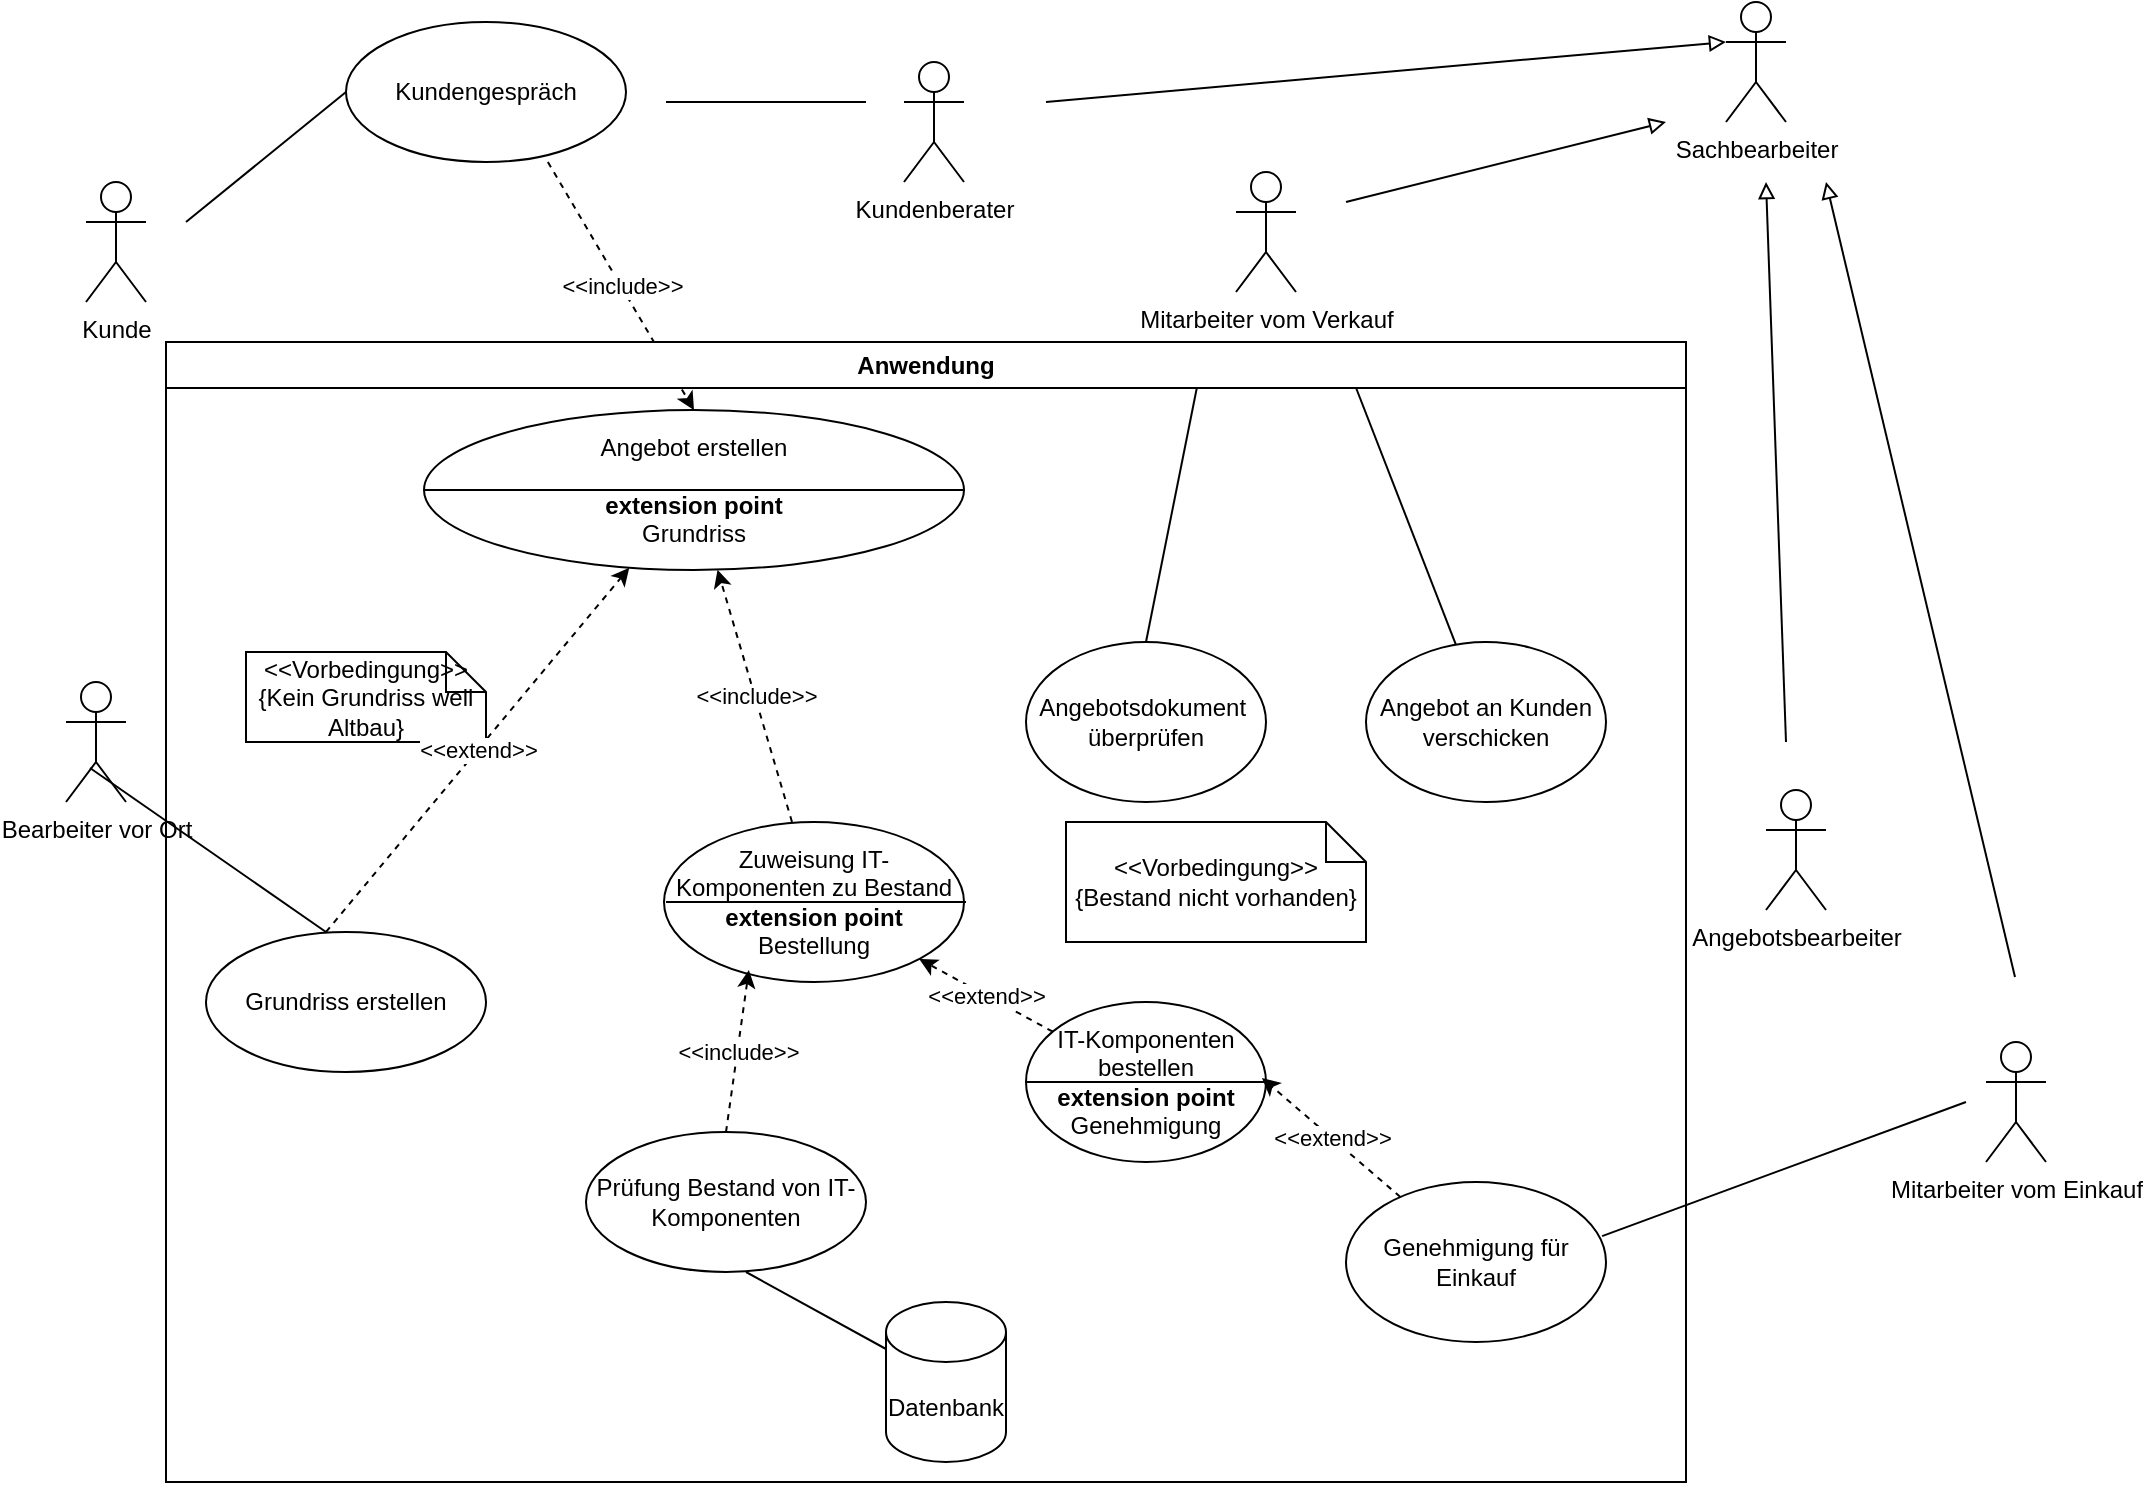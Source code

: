 <mxfile version="20.7.4" type="device"><diagram id="dhVYAHZKzskEJp7tvE0o" name="Seite-1"><mxGraphModel dx="1434" dy="844" grid="1" gridSize="10" guides="1" tooltips="1" connect="1" arrows="1" fold="1" page="1" pageScale="1" pageWidth="827" pageHeight="1169" math="0" shadow="0"><root><mxCell id="0"/><mxCell id="1" parent="0"/><mxCell id="0e8srFAjNxPB-Odpf2KW-1" value="Kunde" style="shape=umlActor;verticalLabelPosition=bottom;verticalAlign=top;html=1;" parent="1" vertex="1"><mxGeometry x="50" y="140" width="30" height="60" as="geometry"/></mxCell><mxCell id="0e8srFAjNxPB-Odpf2KW-4" value="Kundengespräch" style="ellipse;whiteSpace=wrap;html=1;" parent="1" vertex="1"><mxGeometry x="180" y="60" width="140" height="70" as="geometry"/></mxCell><mxCell id="0e8srFAjNxPB-Odpf2KW-5" value="Sachbearbeiter" style="shape=umlActor;verticalLabelPosition=bottom;verticalAlign=top;html=1;" parent="1" vertex="1"><mxGeometry x="870" y="50" width="30" height="60" as="geometry"/></mxCell><mxCell id="0e8srFAjNxPB-Odpf2KW-10" value="Datenbank" style="shape=cylinder3;whiteSpace=wrap;html=1;boundedLbl=1;backgroundOutline=1;size=15;" parent="1" vertex="1"><mxGeometry x="450" y="700" width="60" height="80" as="geometry"/></mxCell><mxCell id="0e8srFAjNxPB-Odpf2KW-17" value="Kundenberater" style="shape=umlActor;verticalLabelPosition=bottom;verticalAlign=top;html=1;" parent="1" vertex="1"><mxGeometry x="459" y="80" width="30" height="60" as="geometry"/></mxCell><mxCell id="0e8srFAjNxPB-Odpf2KW-18" value="Angebotsbearbeiter" style="shape=umlActor;verticalLabelPosition=bottom;verticalAlign=top;html=1;" parent="1" vertex="1"><mxGeometry x="890" y="444" width="30" height="60" as="geometry"/></mxCell><mxCell id="0e8srFAjNxPB-Odpf2KW-39" value="Angebotsdokument&amp;nbsp; überprüfen" style="ellipse;whiteSpace=wrap;html=1;" parent="1" vertex="1"><mxGeometry x="520" y="370" width="120" height="80" as="geometry"/></mxCell><mxCell id="0e8srFAjNxPB-Odpf2KW-40" value="Angebot erstellen&lt;br&gt;&lt;br&gt;&lt;b&gt;extension point&lt;/b&gt;&lt;br&gt;Grundriss" style="ellipse;whiteSpace=wrap;html=1;" parent="1" vertex="1"><mxGeometry x="219" y="254" width="270" height="80" as="geometry"/></mxCell><mxCell id="0e8srFAjNxPB-Odpf2KW-43" value="Bearbeiter vor Ort" style="shape=umlActor;verticalLabelPosition=bottom;verticalAlign=top;html=1;" parent="1" vertex="1"><mxGeometry x="40" y="390" width="30" height="60" as="geometry"/></mxCell><mxCell id="0e8srFAjNxPB-Odpf2KW-44" value="Grundriss erstellen" style="ellipse;whiteSpace=wrap;html=1;" parent="1" vertex="1"><mxGeometry x="110" y="515" width="140" height="70" as="geometry"/></mxCell><mxCell id="0e8srFAjNxPB-Odpf2KW-49" value="Prüfung Bestand von IT-Komponenten" style="ellipse;whiteSpace=wrap;html=1;" parent="1" vertex="1"><mxGeometry x="300" y="615" width="140" height="70" as="geometry"/></mxCell><mxCell id="0e8srFAjNxPB-Odpf2KW-50" value="" style="endArrow=none;html=1;rounded=0;entryX=0.4;entryY=0.717;entryDx=0;entryDy=0;entryPerimeter=0;" parent="1" edge="1" target="0e8srFAjNxPB-Odpf2KW-43"><mxGeometry width="50" height="50" relative="1" as="geometry"><mxPoint x="170" y="515" as="sourcePoint"/><mxPoint x="250" y="420" as="targetPoint"/></mxGeometry></mxCell><mxCell id="7ecrTbs6bv38fj1svMxY-3" value="&amp;lt;&amp;lt;Vorbedingung&amp;gt;&amp;gt;&lt;br&gt;{Kein Grundriss weil Altbau}" style="shape=note;size=20;whiteSpace=wrap;html=1;" vertex="1" parent="1"><mxGeometry x="130" y="375" width="120" height="45" as="geometry"/></mxCell><mxCell id="7ecrTbs6bv38fj1svMxY-8" value="" style="endArrow=classic;html=1;rounded=0;dashed=1;" edge="1" parent="1" target="0e8srFAjNxPB-Odpf2KW-40"><mxGeometry relative="1" as="geometry"><mxPoint x="170" y="515" as="sourcePoint"/><mxPoint x="270" y="515" as="targetPoint"/></mxGeometry></mxCell><mxCell id="7ecrTbs6bv38fj1svMxY-9" value="&amp;lt;&amp;lt;extend&amp;gt;&amp;gt;" style="edgeLabel;resizable=0;html=1;align=center;verticalAlign=middle;" connectable="0" vertex="1" parent="7ecrTbs6bv38fj1svMxY-8"><mxGeometry relative="1" as="geometry"/></mxCell><mxCell id="7ecrTbs6bv38fj1svMxY-11" value="" style="line;strokeWidth=1;fillColor=none;align=left;verticalAlign=middle;spacingTop=-1;spacingLeft=3;spacingRight=3;rotatable=0;labelPosition=right;points=[];portConstraint=eastwest;strokeColor=inherit;" vertex="1" parent="1"><mxGeometry x="219" y="290" width="270" height="8" as="geometry"/></mxCell><mxCell id="7ecrTbs6bv38fj1svMxY-15" value="" style="endArrow=classic;html=1;rounded=0;dashed=1;entryX=0.5;entryY=0;entryDx=0;entryDy=0;exitX=0.721;exitY=1;exitDx=0;exitDy=0;exitPerimeter=0;" edge="1" parent="1" source="0e8srFAjNxPB-Odpf2KW-4" target="0e8srFAjNxPB-Odpf2KW-40"><mxGeometry relative="1" as="geometry"><mxPoint x="323" y="200" as="sourcePoint"/><mxPoint x="413.599" y="43.131" as="targetPoint"/></mxGeometry></mxCell><mxCell id="7ecrTbs6bv38fj1svMxY-16" value="&amp;lt;&amp;lt;include&amp;gt;&amp;gt;" style="edgeLabel;resizable=0;html=1;align=center;verticalAlign=middle;" connectable="0" vertex="1" parent="7ecrTbs6bv38fj1svMxY-15"><mxGeometry relative="1" as="geometry"/></mxCell><mxCell id="7ecrTbs6bv38fj1svMxY-20" value="IT-Komponenten bestellen&lt;br&gt;&lt;b&gt;extension point&lt;/b&gt;&lt;br&gt;Genehmigung" style="ellipse;whiteSpace=wrap;html=1;" vertex="1" parent="1"><mxGeometry x="520" y="550" width="120" height="80" as="geometry"/></mxCell><mxCell id="7ecrTbs6bv38fj1svMxY-21" value="Genehmigung für Einkauf" style="ellipse;whiteSpace=wrap;html=1;" vertex="1" parent="1"><mxGeometry x="680" y="640" width="130" height="80" as="geometry"/></mxCell><mxCell id="7ecrTbs6bv38fj1svMxY-22" value="Mitarbeiter vom Einkauf" style="shape=umlActor;verticalLabelPosition=bottom;verticalAlign=top;html=1;outlineConnect=0;" vertex="1" parent="1"><mxGeometry x="1000" y="570" width="30" height="60" as="geometry"/></mxCell><mxCell id="7ecrTbs6bv38fj1svMxY-24" value="Zuweisung IT-Komponenten zu Bestand&lt;br&gt;&lt;b&gt;extension point&lt;br&gt;&lt;/b&gt;Bestellung" style="ellipse;whiteSpace=wrap;html=1;" vertex="1" parent="1"><mxGeometry x="339" y="460" width="150" height="80" as="geometry"/></mxCell><mxCell id="7ecrTbs6bv38fj1svMxY-26" value="" style="endArrow=classic;html=1;rounded=0;dashed=1;" edge="1" parent="1" target="0e8srFAjNxPB-Odpf2KW-40"><mxGeometry relative="1" as="geometry"><mxPoint x="403" y="460" as="sourcePoint"/><mxPoint x="425" y="540" as="targetPoint"/></mxGeometry></mxCell><mxCell id="7ecrTbs6bv38fj1svMxY-27" value="&amp;lt;&amp;lt;include&amp;gt;&amp;gt;" style="edgeLabel;resizable=0;html=1;align=center;verticalAlign=middle;" connectable="0" vertex="1" parent="7ecrTbs6bv38fj1svMxY-26"><mxGeometry relative="1" as="geometry"/></mxCell><mxCell id="7ecrTbs6bv38fj1svMxY-29" value="" style="endArrow=classic;html=1;rounded=0;dashed=1;" edge="1" parent="1" source="7ecrTbs6bv38fj1svMxY-20" target="7ecrTbs6bv38fj1svMxY-24"><mxGeometry x="-1" y="-140" relative="1" as="geometry"><mxPoint x="516.55" y="620.3" as="sourcePoint"/><mxPoint x="474.998" y="520.002" as="targetPoint"/><mxPoint x="-42" y="164" as="offset"/></mxGeometry></mxCell><mxCell id="7ecrTbs6bv38fj1svMxY-30" value="&amp;lt;&amp;lt;extend&amp;gt;&amp;gt;" style="edgeLabel;resizable=0;html=1;align=center;verticalAlign=middle;" connectable="0" vertex="1" parent="7ecrTbs6bv38fj1svMxY-29"><mxGeometry relative="1" as="geometry"/></mxCell><mxCell id="7ecrTbs6bv38fj1svMxY-31" value="" style="endArrow=classic;html=1;rounded=0;dashed=1;exitX=0.5;exitY=0;exitDx=0;exitDy=0;" edge="1" parent="1" source="0e8srFAjNxPB-Odpf2KW-49"><mxGeometry relative="1" as="geometry"><mxPoint x="423" y="634.3" as="sourcePoint"/><mxPoint x="381.448" y="534.002" as="targetPoint"/></mxGeometry></mxCell><mxCell id="7ecrTbs6bv38fj1svMxY-32" value="&amp;lt;&amp;lt;include&amp;gt;&amp;gt;" style="edgeLabel;resizable=0;html=1;align=center;verticalAlign=middle;" connectable="0" vertex="1" parent="7ecrTbs6bv38fj1svMxY-31"><mxGeometry relative="1" as="geometry"/></mxCell><mxCell id="7ecrTbs6bv38fj1svMxY-33" value="" style="endArrow=none;html=1;rounded=0;entryX=0;entryY=0.5;entryDx=0;entryDy=0;" edge="1" parent="1" target="0e8srFAjNxPB-Odpf2KW-4"><mxGeometry width="50" height="50" relative="1" as="geometry"><mxPoint x="100" y="160" as="sourcePoint"/><mxPoint x="130" y="170" as="targetPoint"/></mxGeometry></mxCell><mxCell id="7ecrTbs6bv38fj1svMxY-34" value="" style="endArrow=none;html=1;rounded=0;" edge="1" parent="1"><mxGeometry width="50" height="50" relative="1" as="geometry"><mxPoint x="340" y="100" as="sourcePoint"/><mxPoint x="440" y="100" as="targetPoint"/></mxGeometry></mxCell><mxCell id="7ecrTbs6bv38fj1svMxY-36" value="" style="endArrow=block;html=1;rounded=0;entryX=0;entryY=0.333;entryDx=0;entryDy=0;entryPerimeter=0;endFill=0;" edge="1" parent="1" target="0e8srFAjNxPB-Odpf2KW-5"><mxGeometry width="50" height="50" relative="1" as="geometry"><mxPoint x="530" y="100" as="sourcePoint"/><mxPoint x="630" y="110" as="targetPoint"/></mxGeometry></mxCell><mxCell id="7ecrTbs6bv38fj1svMxY-39" value="Mitarbeiter vom Verkauf" style="shape=umlActor;verticalLabelPosition=bottom;verticalAlign=top;html=1;" vertex="1" parent="1"><mxGeometry x="625" y="135" width="30" height="60" as="geometry"/></mxCell><mxCell id="7ecrTbs6bv38fj1svMxY-40" value="Angebot an Kunden verschicken" style="ellipse;whiteSpace=wrap;html=1;" vertex="1" parent="1"><mxGeometry x="690" y="370" width="120" height="80" as="geometry"/></mxCell><mxCell id="7ecrTbs6bv38fj1svMxY-44" value="" style="endArrow=block;html=1;rounded=0;endFill=0;" edge="1" parent="1"><mxGeometry width="50" height="50" relative="1" as="geometry"><mxPoint x="680" y="150" as="sourcePoint"/><mxPoint x="840" y="110" as="targetPoint"/></mxGeometry></mxCell><mxCell id="7ecrTbs6bv38fj1svMxY-45" value="" style="endArrow=block;html=1;rounded=0;endFill=0;" edge="1" parent="1"><mxGeometry width="50" height="50" relative="1" as="geometry"><mxPoint x="900" y="420" as="sourcePoint"/><mxPoint x="890" y="140" as="targetPoint"/></mxGeometry></mxCell><mxCell id="7ecrTbs6bv38fj1svMxY-46" value="" style="line;strokeWidth=1;fillColor=none;align=left;verticalAlign=middle;spacingTop=-1;spacingLeft=3;spacingRight=3;rotatable=0;labelPosition=right;points=[];portConstraint=eastwest;strokeColor=inherit;" vertex="1" parent="1"><mxGeometry x="340" y="496" width="150" height="8" as="geometry"/></mxCell><mxCell id="7ecrTbs6bv38fj1svMxY-47" value="" style="endArrow=none;html=1;rounded=0;" edge="1" parent="1" target="0e8srFAjNxPB-Odpf2KW-10"><mxGeometry width="50" height="50" relative="1" as="geometry"><mxPoint x="380" y="685" as="sourcePoint"/><mxPoint x="430" y="635" as="targetPoint"/></mxGeometry></mxCell><mxCell id="7ecrTbs6bv38fj1svMxY-50" value="&amp;lt;&amp;lt;Vorbedingung&amp;gt;&amp;gt;&lt;br&gt;{Bestand nicht vorhanden}" style="shape=note;size=20;whiteSpace=wrap;html=1;" vertex="1" parent="1"><mxGeometry x="540" y="460" width="150" height="60" as="geometry"/></mxCell><mxCell id="7ecrTbs6bv38fj1svMxY-51" value="" style="line;strokeWidth=1;fillColor=none;align=left;verticalAlign=middle;spacingTop=-1;spacingLeft=3;spacingRight=3;rotatable=0;labelPosition=right;points=[];portConstraint=eastwest;strokeColor=inherit;" vertex="1" parent="1"><mxGeometry x="520" y="586" width="120" height="8" as="geometry"/></mxCell><mxCell id="7ecrTbs6bv38fj1svMxY-52" value="" style="endArrow=classic;html=1;rounded=0;dashed=1;entryX=0.983;entryY=0.25;entryDx=0;entryDy=0;entryPerimeter=0;" edge="1" parent="1" source="7ecrTbs6bv38fj1svMxY-21" target="7ecrTbs6bv38fj1svMxY-51"><mxGeometry x="-1" y="-140" relative="1" as="geometry"><mxPoint x="812.313" y="627.461" as="sourcePoint"/><mxPoint x="700.002" y="585.002" as="targetPoint"/><mxPoint x="-42" y="164" as="offset"/></mxGeometry></mxCell><mxCell id="7ecrTbs6bv38fj1svMxY-53" value="&amp;lt;&amp;lt;extend&amp;gt;&amp;gt;" style="edgeLabel;resizable=0;html=1;align=center;verticalAlign=middle;" connectable="0" vertex="1" parent="7ecrTbs6bv38fj1svMxY-52"><mxGeometry relative="1" as="geometry"/></mxCell><mxCell id="7ecrTbs6bv38fj1svMxY-54" value="" style="endArrow=none;html=1;rounded=0;exitX=0.985;exitY=0.338;exitDx=0;exitDy=0;exitPerimeter=0;" edge="1" parent="1" source="7ecrTbs6bv38fj1svMxY-21"><mxGeometry width="50" height="50" relative="1" as="geometry"><mxPoint x="890" y="650" as="sourcePoint"/><mxPoint x="990" y="600" as="targetPoint"/></mxGeometry></mxCell><mxCell id="7ecrTbs6bv38fj1svMxY-55" value="" style="endArrow=block;html=1;rounded=0;endFill=0;" edge="1" parent="1"><mxGeometry width="50" height="50" relative="1" as="geometry"><mxPoint x="1014.5" y="537.5" as="sourcePoint"/><mxPoint x="920" y="140" as="targetPoint"/></mxGeometry></mxCell><mxCell id="7ecrTbs6bv38fj1svMxY-56" value="" style="endArrow=none;html=1;rounded=0;exitX=0.5;exitY=0;exitDx=0;exitDy=0;" edge="1" parent="1" source="0e8srFAjNxPB-Odpf2KW-39"><mxGeometry width="50" height="50" relative="1" as="geometry"><mxPoint x="590" y="360" as="sourcePoint"/><mxPoint x="610" y="220" as="targetPoint"/></mxGeometry></mxCell><mxCell id="7ecrTbs6bv38fj1svMxY-57" value="" style="endArrow=none;html=1;rounded=0;" edge="1" parent="1" source="7ecrTbs6bv38fj1svMxY-40"><mxGeometry width="50" height="50" relative="1" as="geometry"><mxPoint x="730" y="360" as="sourcePoint"/><mxPoint x="680" y="230" as="targetPoint"/></mxGeometry></mxCell><mxCell id="7ecrTbs6bv38fj1svMxY-58" value="Anwendung" style="swimlane;whiteSpace=wrap;html=1;" vertex="1" parent="1"><mxGeometry x="90" y="220" width="760" height="570" as="geometry"/></mxCell></root></mxGraphModel></diagram></mxfile>
